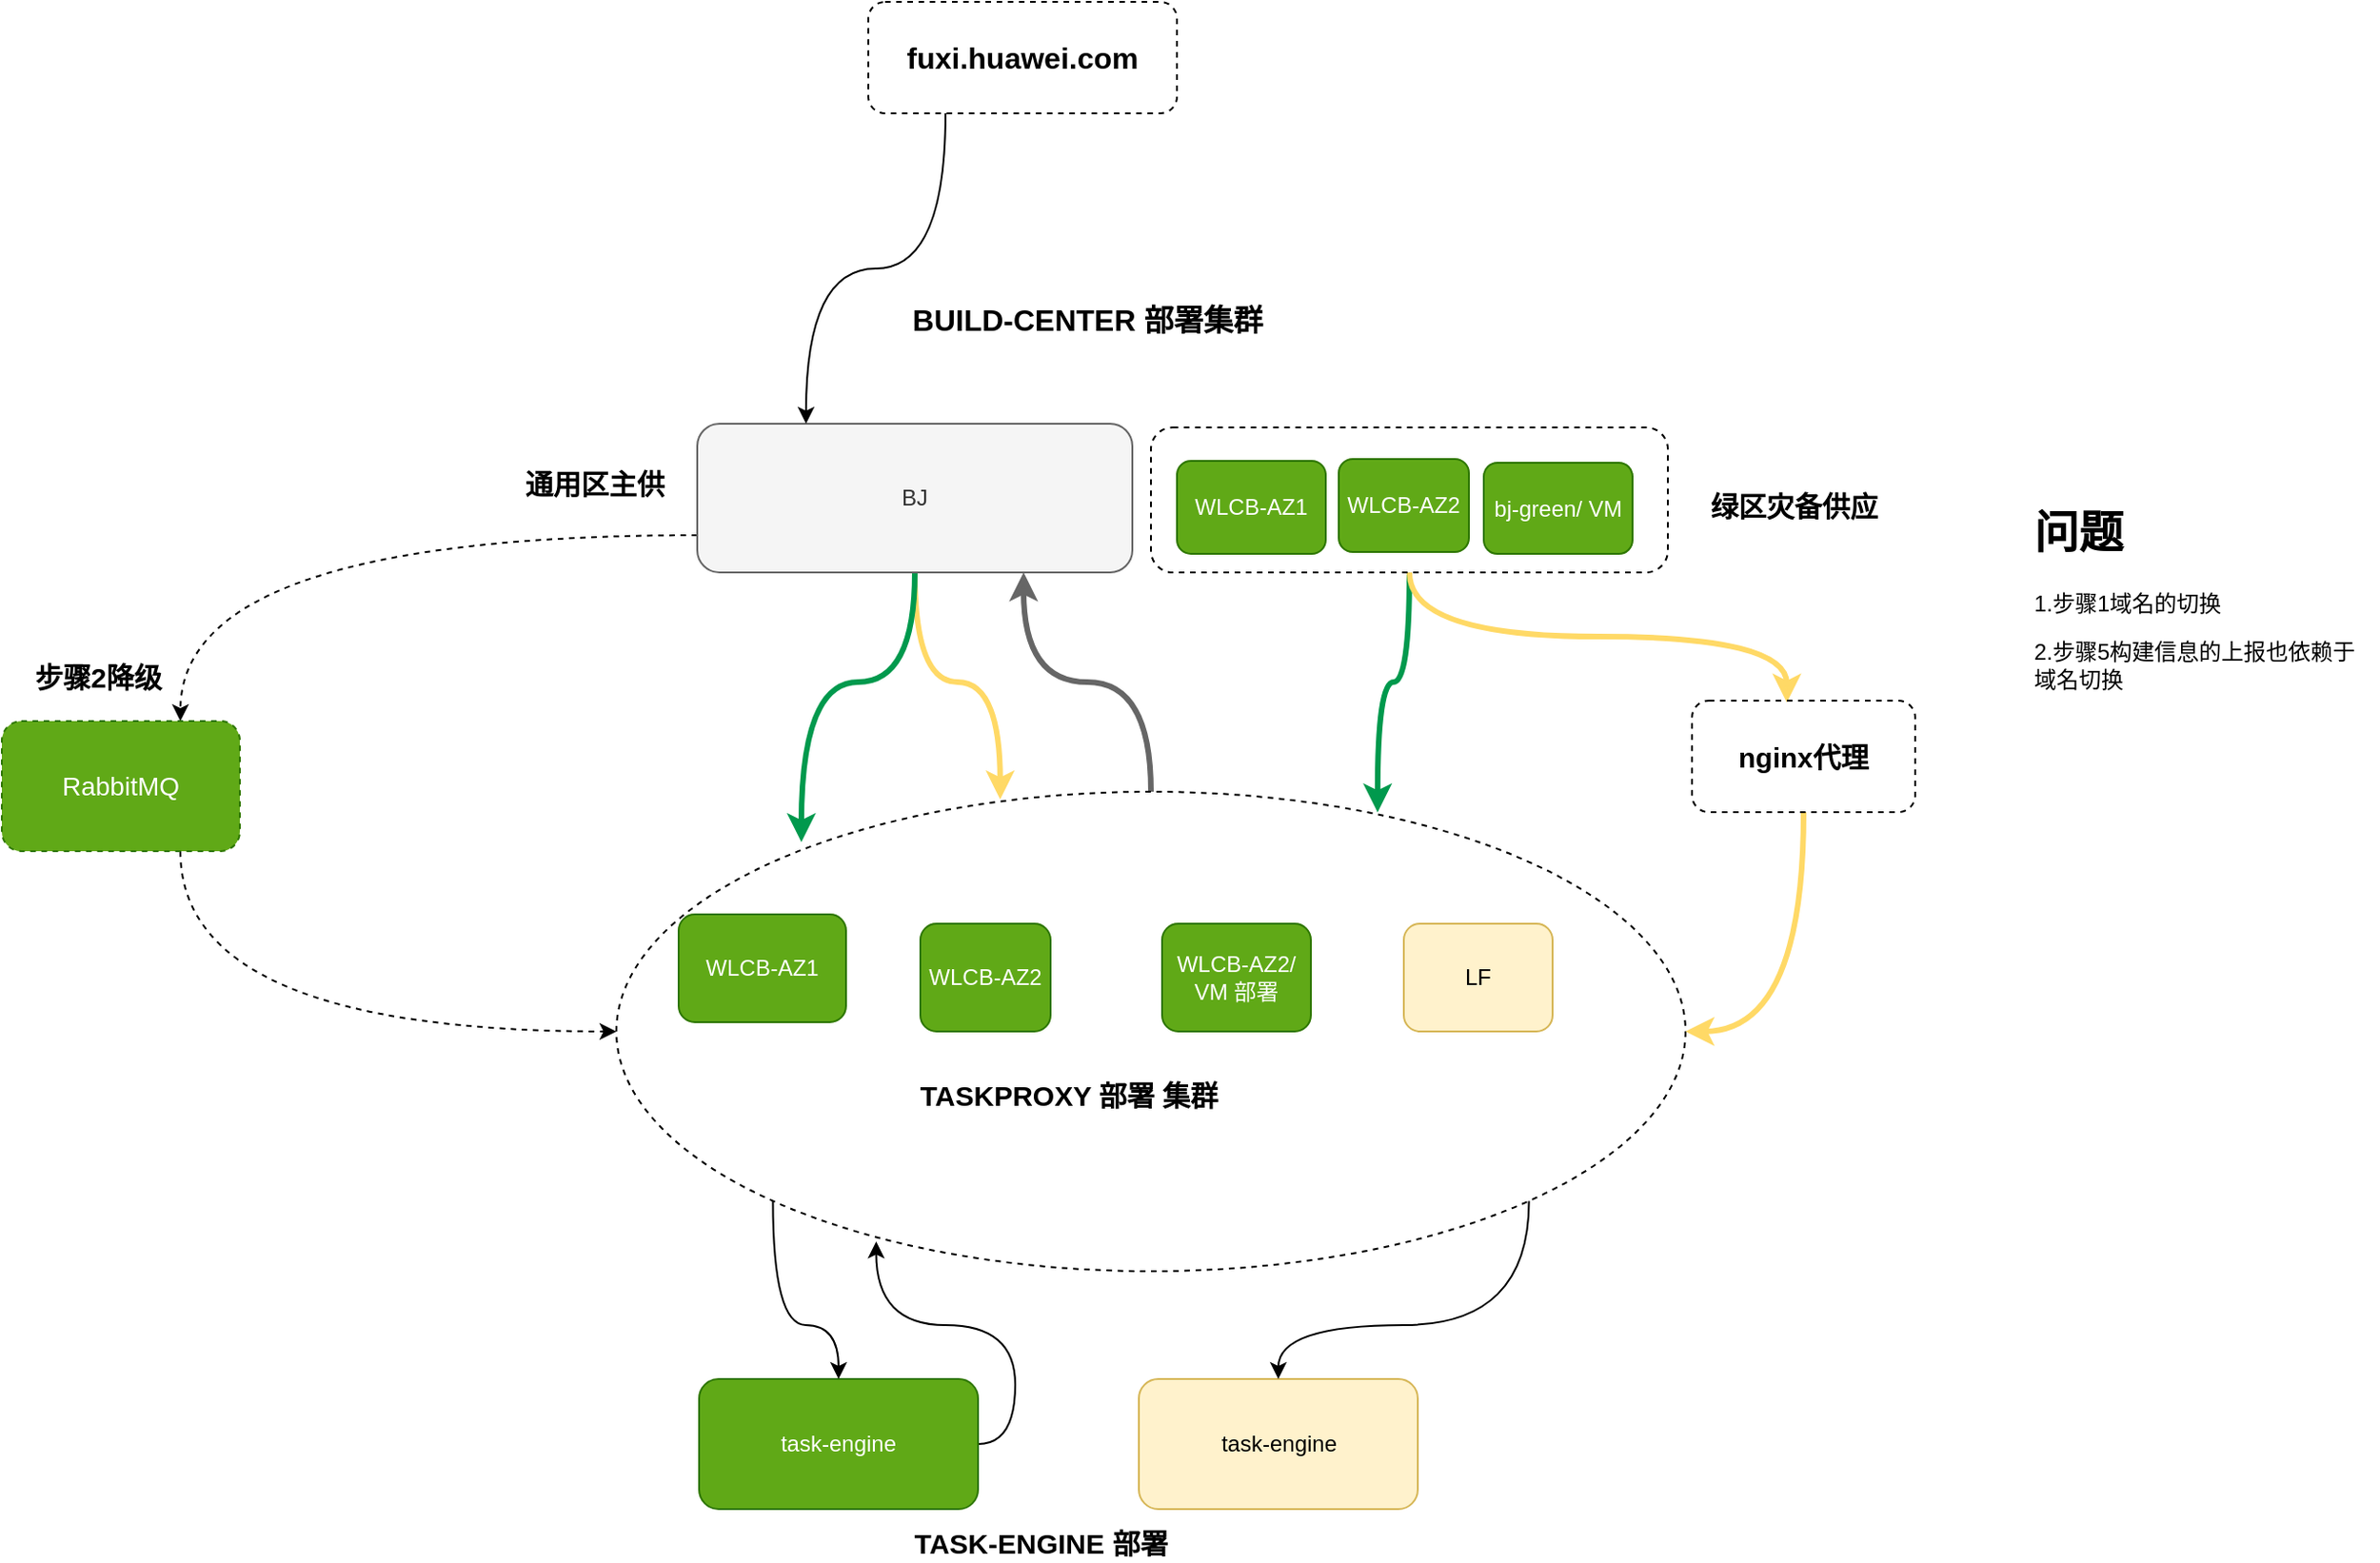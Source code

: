 <mxfile version="11.1.1" type="github"><diagram id="yFWzFQJoDG5LbQRGL9qd" name="Page-1"><mxGraphModel dx="1740" dy="1156" grid="1" gridSize="16" guides="1" tooltips="1" connect="1" arrows="1" fold="1" page="0" pageScale="1" pageWidth="827" pageHeight="1169" math="0" shadow="0"><root><mxCell id="0"/><mxCell id="1" parent="0"/><mxCell id="gq8OBRwm1sSner1v7Z7M-24" style="edgeStyle=orthogonalEdgeStyle;curved=1;rounded=0;orthogonalLoop=1;jettySize=auto;html=1;exitX=0;exitY=0.75;exitDx=0;exitDy=0;dashed=1;" edge="1" parent="1" source="uvSfwWdrj63MOaOLARCe-1"><mxGeometry relative="1" as="geometry"><mxPoint x="-368" y="256" as="targetPoint"/></mxGeometry></mxCell><mxCell id="gq8OBRwm1sSner1v7Z7M-38" style="edgeStyle=orthogonalEdgeStyle;curved=1;rounded=0;orthogonalLoop=1;jettySize=auto;html=1;exitX=0.5;exitY=1;exitDx=0;exitDy=0;entryX=0.359;entryY=0.016;entryDx=0;entryDy=0;entryPerimeter=0;fillColor=#fff2cc;strokeColor=#FFD966;strokeWidth=3;" edge="1" parent="1" source="uvSfwWdrj63MOaOLARCe-1" target="gq8OBRwm1sSner1v7Z7M-5"><mxGeometry relative="1" as="geometry"/></mxCell><mxCell id="gq8OBRwm1sSner1v7Z7M-39" style="edgeStyle=orthogonalEdgeStyle;curved=1;rounded=0;orthogonalLoop=1;jettySize=auto;html=1;exitX=0.5;exitY=1;exitDx=0;exitDy=0;entryX=0.173;entryY=0.105;entryDx=0;entryDy=0;entryPerimeter=0;strokeColor=#00994D;strokeWidth=3;" edge="1" parent="1" source="uvSfwWdrj63MOaOLARCe-1" target="gq8OBRwm1sSner1v7Z7M-5"><mxGeometry relative="1" as="geometry"/></mxCell><mxCell id="uvSfwWdrj63MOaOLARCe-1" value="BJ" style="rounded=1;whiteSpace=wrap;html=1;fillColor=#f5f5f5;strokeColor=#666666;fontColor=#333333;" parent="1" vertex="1"><mxGeometry x="-90" y="96" width="234" height="80" as="geometry"/></mxCell><mxCell id="uvSfwWdrj63MOaOLARCe-2" value="&lt;font style=&quot;font-size: 16px&quot;&gt;&lt;b&gt;BUILD-CENTER 部署集群&lt;/b&gt;&lt;/font&gt;" style="text;html=1;strokeColor=none;fillColor=none;align=center;verticalAlign=middle;whiteSpace=wrap;rounded=0;" parent="1" vertex="1"><mxGeometry x="-5" y="30" width="250" height="20" as="geometry"/></mxCell><mxCell id="uvSfwWdrj63MOaOLARCe-3" value="WLCB-AZ1" style="rounded=1;whiteSpace=wrap;html=1;fillColor=#60a917;strokeColor=#2D7600;fontColor=#ffffff;" parent="1" vertex="1"><mxGeometry x="168" y="116" width="80" height="50" as="geometry"/></mxCell><mxCell id="uvSfwWdrj63MOaOLARCe-4" value="WLCB-AZ2" style="rounded=1;whiteSpace=wrap;html=1;fillColor=#60a917;strokeColor=#2D7600;fontColor=#ffffff;" parent="1" vertex="1"><mxGeometry x="255" y="115" width="70" height="50" as="geometry"/></mxCell><mxCell id="uvSfwWdrj63MOaOLARCe-5" value="bj-green/ VM" style="rounded=1;whiteSpace=wrap;html=1;fillColor=#60a917;strokeColor=#2D7600;fontColor=#ffffff;" parent="1" vertex="1"><mxGeometry x="333" y="117" width="80" height="49" as="geometry"/></mxCell><mxCell id="uvSfwWdrj63MOaOLARCe-9" value="&lt;font size=&quot;1&quot;&gt;&lt;b style=&quot;font-size: 15px&quot;&gt;TASKPROXY 部署 集群&lt;/b&gt;&lt;/font&gt;" style="text;html=1;strokeColor=none;fillColor=none;align=center;verticalAlign=middle;whiteSpace=wrap;rounded=0;" parent="1" vertex="1"><mxGeometry x="27" y="432" width="166" height="50" as="geometry"/></mxCell><mxCell id="uvSfwWdrj63MOaOLARCe-11" value="WLCB-AZ1" style="rounded=1;whiteSpace=wrap;html=1;fillColor=#60a917;strokeColor=#2D7600;fontColor=#ffffff;" parent="1" vertex="1"><mxGeometry x="-100" y="360" width="90" height="58" as="geometry"/></mxCell><mxCell id="uvSfwWdrj63MOaOLARCe-13" value="WLCB-AZ2" style="rounded=1;whiteSpace=wrap;html=1;fillColor=#60a917;strokeColor=#2D7600;fontColor=#ffffff;" parent="1" vertex="1"><mxGeometry x="30" y="365" width="70" height="58" as="geometry"/></mxCell><mxCell id="uvSfwWdrj63MOaOLARCe-14" value="WLCB-AZ2/ VM 部署" style="rounded=1;whiteSpace=wrap;html=1;fillColor=#60a917;strokeColor=#2D7600;fontColor=#ffffff;" parent="1" vertex="1"><mxGeometry x="160" y="365" width="80" height="58" as="geometry"/></mxCell><mxCell id="5XSUn6Na4wAI-ruY_wMz-1" value="task-engine" style="rounded=1;whiteSpace=wrap;html=1;fillColor=#fff2cc;strokeColor=#d6b656;" parent="1" vertex="1"><mxGeometry x="147.5" y="610" width="150" height="70" as="geometry"/></mxCell><mxCell id="gq8OBRwm1sSner1v7Z7M-29" style="edgeStyle=orthogonalEdgeStyle;curved=1;rounded=0;orthogonalLoop=1;jettySize=auto;html=1;exitX=1;exitY=0.5;exitDx=0;exitDy=0;entryX=0.243;entryY=0.938;entryDx=0;entryDy=0;entryPerimeter=0;" edge="1" parent="1" source="5XSUn6Na4wAI-ruY_wMz-2" target="gq8OBRwm1sSner1v7Z7M-5"><mxGeometry relative="1" as="geometry"/></mxCell><mxCell id="5XSUn6Na4wAI-ruY_wMz-2" value="task-engine" style="rounded=1;whiteSpace=wrap;html=1;fillColor=#60a917;strokeColor=#2D7600;fontColor=#ffffff;" parent="1" vertex="1"><mxGeometry x="-89" y="610" width="150" height="70" as="geometry"/></mxCell><mxCell id="5XSUn6Na4wAI-ruY_wMz-8" value="&lt;b&gt;&lt;font style=&quot;font-size: 15px&quot;&gt;TASK-ENGINE 部署&lt;/font&gt;&lt;/b&gt;" style="text;html=1;strokeColor=none;fillColor=none;align=center;verticalAlign=middle;whiteSpace=wrap;rounded=0;dashed=1;" parent="1" vertex="1"><mxGeometry x="-10" y="688" width="210" height="20" as="geometry"/></mxCell><mxCell id="gq8OBRwm1sSner1v7Z7M-42" style="edgeStyle=orthogonalEdgeStyle;curved=1;rounded=0;orthogonalLoop=1;jettySize=auto;html=1;exitX=0.5;exitY=1;exitDx=0;exitDy=0;entryX=0.712;entryY=0.043;entryDx=0;entryDy=0;entryPerimeter=0;strokeColor=#00994D;strokeWidth=3;" edge="1" parent="1" source="gq8OBRwm1sSner1v7Z7M-1" target="gq8OBRwm1sSner1v7Z7M-5"><mxGeometry relative="1" as="geometry"/></mxCell><mxCell id="gq8OBRwm1sSner1v7Z7M-45" style="edgeStyle=orthogonalEdgeStyle;curved=1;rounded=0;orthogonalLoop=1;jettySize=auto;html=1;exitX=0.5;exitY=1;exitDx=0;exitDy=0;strokeColor=#FFD966;strokeWidth=3;entryX=0.425;entryY=0.017;entryDx=0;entryDy=0;entryPerimeter=0;" edge="1" parent="1" source="gq8OBRwm1sSner1v7Z7M-1" target="gq8OBRwm1sSner1v7Z7M-47"><mxGeometry relative="1" as="geometry"><mxPoint x="544" y="304" as="targetPoint"/></mxGeometry></mxCell><mxCell id="gq8OBRwm1sSner1v7Z7M-1" value="" style="rounded=1;whiteSpace=wrap;html=1;fillColor=none;dashed=1;" vertex="1" parent="1"><mxGeometry x="154" y="98" width="278" height="78" as="geometry"/></mxCell><mxCell id="gq8OBRwm1sSner1v7Z7M-10" style="edgeStyle=orthogonalEdgeStyle;curved=1;rounded=0;orthogonalLoop=1;jettySize=auto;html=1;exitX=0;exitY=1;exitDx=0;exitDy=0;" edge="1" parent="1" source="gq8OBRwm1sSner1v7Z7M-5" target="5XSUn6Na4wAI-ruY_wMz-2"><mxGeometry relative="1" as="geometry"/></mxCell><mxCell id="gq8OBRwm1sSner1v7Z7M-27" style="edgeStyle=orthogonalEdgeStyle;curved=1;rounded=0;orthogonalLoop=1;jettySize=auto;html=1;exitX=1;exitY=1;exitDx=0;exitDy=0;" edge="1" parent="1" source="gq8OBRwm1sSner1v7Z7M-5" target="5XSUn6Na4wAI-ruY_wMz-1"><mxGeometry relative="1" as="geometry"/></mxCell><mxCell id="gq8OBRwm1sSner1v7Z7M-31" style="edgeStyle=orthogonalEdgeStyle;curved=1;rounded=0;orthogonalLoop=1;jettySize=auto;html=1;exitX=0.5;exitY=0;exitDx=0;exitDy=0;entryX=0.75;entryY=1;entryDx=0;entryDy=0;fillColor=#f5f5f5;strokeColor=#666666;strokeWidth=3;" edge="1" parent="1" source="gq8OBRwm1sSner1v7Z7M-5" target="uvSfwWdrj63MOaOLARCe-1"><mxGeometry relative="1" as="geometry"/></mxCell><mxCell id="gq8OBRwm1sSner1v7Z7M-5" value="" style="ellipse;whiteSpace=wrap;html=1;dashed=1;fillColor=none;" vertex="1" parent="1"><mxGeometry x="-133.5" y="294" width="575" height="258" as="geometry"/></mxCell><mxCell id="gq8OBRwm1sSner1v7Z7M-9" value="" style="shape=image;html=1;verticalAlign=top;verticalLabelPosition=bottom;labelBackgroundColor=#ffffff;imageAspect=0;aspect=fixed;image=https://cdn3.iconfinder.com/data/icons/letters-and-numbers-1/32/number_1_blue-128.png;dashed=1;fillColor=none;" vertex="1" parent="1"><mxGeometry x="-33" width="28" height="28" as="geometry"/></mxCell><mxCell id="gq8OBRwm1sSner1v7Z7M-11" value="LF" style="rounded=1;whiteSpace=wrap;html=1;fillColor=#fff2cc;strokeColor=#d6b656;" vertex="1" parent="1"><mxGeometry x="290" y="365" width="80" height="58" as="geometry"/></mxCell><mxCell id="gq8OBRwm1sSner1v7Z7M-12" value="&lt;b&gt;&lt;font style=&quot;font-size: 15px&quot;&gt;通用区主供&lt;/font&gt;&lt;/b&gt;" style="text;html=1;strokeColor=none;fillColor=none;align=center;verticalAlign=middle;whiteSpace=wrap;rounded=0;dashed=1;" vertex="1" parent="1"><mxGeometry x="-190" y="116" width="90" height="24" as="geometry"/></mxCell><mxCell id="gq8OBRwm1sSner1v7Z7M-13" value="&lt;b&gt;&lt;font style=&quot;font-size: 15px&quot;&gt;绿区灾备供应&lt;/font&gt;&lt;/b&gt;" style="text;html=1;strokeColor=none;fillColor=none;align=center;verticalAlign=middle;whiteSpace=wrap;rounded=0;dashed=1;" vertex="1" parent="1"><mxGeometry x="435" y="130" width="130" height="20" as="geometry"/></mxCell><mxCell id="gq8OBRwm1sSner1v7Z7M-19" style="edgeStyle=orthogonalEdgeStyle;curved=1;rounded=0;orthogonalLoop=1;jettySize=auto;html=1;exitX=0.25;exitY=1;exitDx=0;exitDy=0;entryX=0.25;entryY=0;entryDx=0;entryDy=0;" edge="1" parent="1" source="gq8OBRwm1sSner1v7Z7M-17" target="uvSfwWdrj63MOaOLARCe-1"><mxGeometry relative="1" as="geometry"/></mxCell><mxCell id="gq8OBRwm1sSner1v7Z7M-17" value="&lt;b&gt;&lt;font style=&quot;font-size: 16px&quot;&gt;fuxi.huawei.com&lt;/font&gt;&lt;/b&gt;" style="rounded=1;whiteSpace=wrap;html=1;dashed=1;fillColor=none;" vertex="1" parent="1"><mxGeometry x="2" y="-131" width="166" height="60" as="geometry"/></mxCell><mxCell id="gq8OBRwm1sSner1v7Z7M-21" value="" style="shape=image;html=1;verticalAlign=top;verticalLabelPosition=bottom;labelBackgroundColor=#ffffff;imageAspect=0;aspect=fixed;image=https://cdn3.iconfinder.com/data/icons/letters-and-numbers-1/32/number_2_blue-128.png;dashed=1;fillColor=none;" vertex="1" parent="1"><mxGeometry x="-19" y="251" width="32" height="32" as="geometry"/></mxCell><mxCell id="gq8OBRwm1sSner1v7Z7M-25" style="edgeStyle=orthogonalEdgeStyle;curved=1;rounded=0;orthogonalLoop=1;jettySize=auto;html=1;exitX=0.75;exitY=1;exitDx=0;exitDy=0;dashed=1;" edge="1" parent="1" source="gq8OBRwm1sSner1v7Z7M-23" target="gq8OBRwm1sSner1v7Z7M-5"><mxGeometry relative="1" as="geometry"/></mxCell><mxCell id="gq8OBRwm1sSner1v7Z7M-23" value="&lt;font style=&quot;font-size: 14px&quot;&gt;RabbitMQ&lt;/font&gt;" style="rounded=1;whiteSpace=wrap;html=1;dashed=1;fillColor=#60a917;strokeColor=#2D7600;fontColor=#ffffff;" vertex="1" parent="1"><mxGeometry x="-464" y="256" width="128" height="70" as="geometry"/></mxCell><mxCell id="gq8OBRwm1sSner1v7Z7M-26" value="&lt;font style=&quot;font-size: 15px&quot;&gt;&lt;b&gt;步骤2降级&lt;/b&gt;&lt;/font&gt;" style="text;html=1;strokeColor=none;fillColor=none;align=center;verticalAlign=middle;whiteSpace=wrap;rounded=0;dashed=1;" vertex="1" parent="1"><mxGeometry x="-448" y="224" width="72" height="16" as="geometry"/></mxCell><mxCell id="gq8OBRwm1sSner1v7Z7M-28" value="" style="shape=image;html=1;verticalAlign=top;verticalLabelPosition=bottom;labelBackgroundColor=#ffffff;imageAspect=0;aspect=fixed;image=https://cdn3.iconfinder.com/data/icons/letters-and-numbers-1/32/number_3_blue-128.png;dashed=1;fillColor=none;" vertex="1" parent="1"><mxGeometry x="-122" y="528" width="32" height="32" as="geometry"/></mxCell><mxCell id="gq8OBRwm1sSner1v7Z7M-30" value="" style="shape=image;html=1;verticalAlign=top;verticalLabelPosition=bottom;labelBackgroundColor=#ffffff;imageAspect=0;aspect=fixed;image=https://cdn3.iconfinder.com/data/icons/letters-and-numbers-1/32/number_4_blue-128.png;dashed=1;fillColor=none;" vertex="1" parent="1"><mxGeometry x="2" y="593" width="34" height="34" as="geometry"/></mxCell><mxCell id="gq8OBRwm1sSner1v7Z7M-32" value="" style="shape=image;html=1;verticalAlign=top;verticalLabelPosition=bottom;labelBackgroundColor=#ffffff;imageAspect=0;aspect=fixed;image=https://cdn3.iconfinder.com/data/icons/letters-and-numbers-1/32/number_5_blue-128.png;dashed=1;fillColor=none;" vertex="1" parent="1"><mxGeometry x="133" y="195" width="29" height="29" as="geometry"/></mxCell><mxCell id="gq8OBRwm1sSner1v7Z7M-34" value="&lt;h1&gt;问题&lt;/h1&gt;&lt;p&gt;1.步骤1域名的切换&lt;/p&gt;&lt;p&gt;2.步骤5构建信息的上报也依赖于域名切换&lt;/p&gt;" style="text;html=1;strokeColor=none;fillColor=none;spacing=5;spacingTop=-20;whiteSpace=wrap;overflow=hidden;rounded=0;dashed=1;" vertex="1" parent="1"><mxGeometry x="624" y="135" width="190" height="120" as="geometry"/></mxCell><mxCell id="gq8OBRwm1sSner1v7Z7M-48" style="edgeStyle=orthogonalEdgeStyle;curved=1;rounded=0;orthogonalLoop=1;jettySize=auto;html=1;exitX=0.5;exitY=1;exitDx=0;exitDy=0;strokeColor=#FFD966;strokeWidth=3;" edge="1" parent="1" source="gq8OBRwm1sSner1v7Z7M-47" target="gq8OBRwm1sSner1v7Z7M-5"><mxGeometry relative="1" as="geometry"/></mxCell><mxCell id="gq8OBRwm1sSner1v7Z7M-47" value="&lt;b&gt;&lt;font style=&quot;font-size: 15px&quot;&gt;nginx代理&lt;/font&gt;&lt;/b&gt;" style="rounded=1;whiteSpace=wrap;html=1;dashed=1;fillColor=none;" vertex="1" parent="1"><mxGeometry x="445" y="245" width="120" height="60" as="geometry"/></mxCell></root></mxGraphModel></diagram></mxfile>